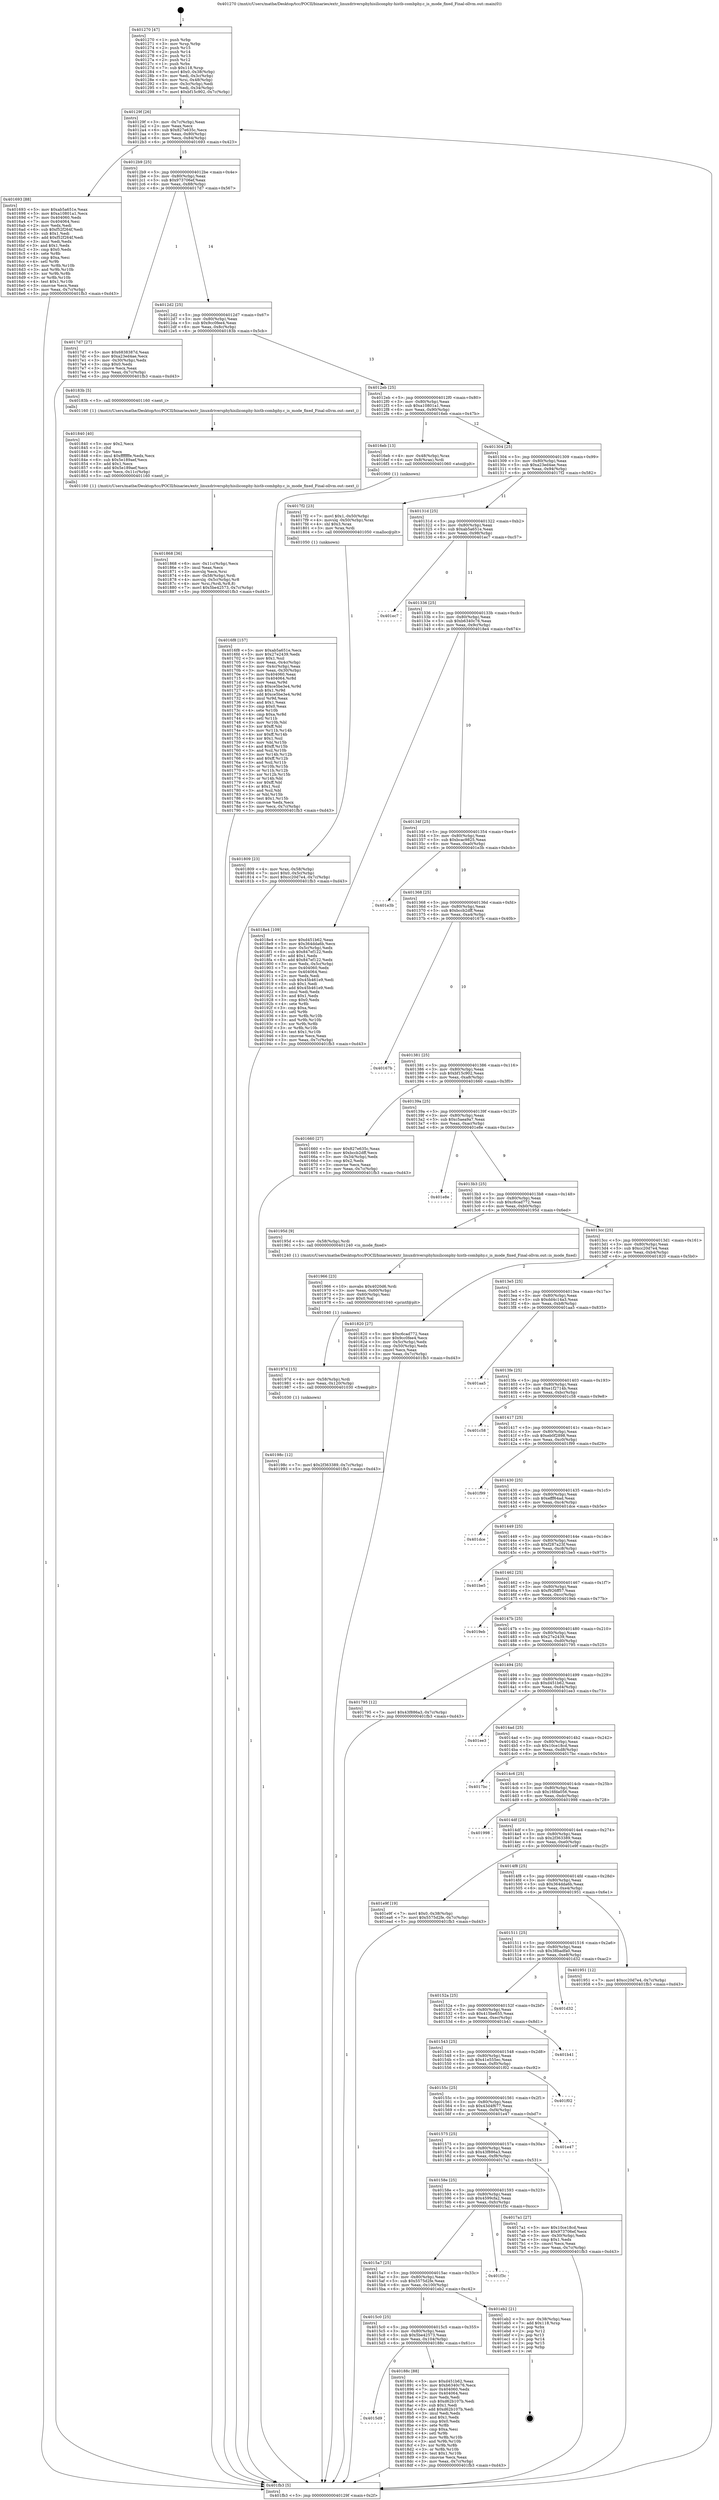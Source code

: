 digraph "0x401270" {
  label = "0x401270 (/mnt/c/Users/mathe/Desktop/tcc/POCII/binaries/extr_linuxdriversphyhisiliconphy-histb-combphy.c_is_mode_fixed_Final-ollvm.out::main(0))"
  labelloc = "t"
  node[shape=record]

  Entry [label="",width=0.3,height=0.3,shape=circle,fillcolor=black,style=filled]
  "0x40129f" [label="{
     0x40129f [26]\l
     | [instrs]\l
     &nbsp;&nbsp;0x40129f \<+3\>: mov -0x7c(%rbp),%eax\l
     &nbsp;&nbsp;0x4012a2 \<+2\>: mov %eax,%ecx\l
     &nbsp;&nbsp;0x4012a4 \<+6\>: sub $0x827e635c,%ecx\l
     &nbsp;&nbsp;0x4012aa \<+3\>: mov %eax,-0x80(%rbp)\l
     &nbsp;&nbsp;0x4012ad \<+6\>: mov %ecx,-0x84(%rbp)\l
     &nbsp;&nbsp;0x4012b3 \<+6\>: je 0000000000401693 \<main+0x423\>\l
  }"]
  "0x401693" [label="{
     0x401693 [88]\l
     | [instrs]\l
     &nbsp;&nbsp;0x401693 \<+5\>: mov $0xab5a651e,%eax\l
     &nbsp;&nbsp;0x401698 \<+5\>: mov $0xa10801a1,%ecx\l
     &nbsp;&nbsp;0x40169d \<+7\>: mov 0x404060,%edx\l
     &nbsp;&nbsp;0x4016a4 \<+7\>: mov 0x404064,%esi\l
     &nbsp;&nbsp;0x4016ab \<+2\>: mov %edx,%edi\l
     &nbsp;&nbsp;0x4016ad \<+6\>: sub $0xf52f264f,%edi\l
     &nbsp;&nbsp;0x4016b3 \<+3\>: sub $0x1,%edi\l
     &nbsp;&nbsp;0x4016b6 \<+6\>: add $0xf52f264f,%edi\l
     &nbsp;&nbsp;0x4016bc \<+3\>: imul %edi,%edx\l
     &nbsp;&nbsp;0x4016bf \<+3\>: and $0x1,%edx\l
     &nbsp;&nbsp;0x4016c2 \<+3\>: cmp $0x0,%edx\l
     &nbsp;&nbsp;0x4016c5 \<+4\>: sete %r8b\l
     &nbsp;&nbsp;0x4016c9 \<+3\>: cmp $0xa,%esi\l
     &nbsp;&nbsp;0x4016cc \<+4\>: setl %r9b\l
     &nbsp;&nbsp;0x4016d0 \<+3\>: mov %r8b,%r10b\l
     &nbsp;&nbsp;0x4016d3 \<+3\>: and %r9b,%r10b\l
     &nbsp;&nbsp;0x4016d6 \<+3\>: xor %r9b,%r8b\l
     &nbsp;&nbsp;0x4016d9 \<+3\>: or %r8b,%r10b\l
     &nbsp;&nbsp;0x4016dc \<+4\>: test $0x1,%r10b\l
     &nbsp;&nbsp;0x4016e0 \<+3\>: cmovne %ecx,%eax\l
     &nbsp;&nbsp;0x4016e3 \<+3\>: mov %eax,-0x7c(%rbp)\l
     &nbsp;&nbsp;0x4016e6 \<+5\>: jmp 0000000000401fb3 \<main+0xd43\>\l
  }"]
  "0x4012b9" [label="{
     0x4012b9 [25]\l
     | [instrs]\l
     &nbsp;&nbsp;0x4012b9 \<+5\>: jmp 00000000004012be \<main+0x4e\>\l
     &nbsp;&nbsp;0x4012be \<+3\>: mov -0x80(%rbp),%eax\l
     &nbsp;&nbsp;0x4012c1 \<+5\>: sub $0x973706ef,%eax\l
     &nbsp;&nbsp;0x4012c6 \<+6\>: mov %eax,-0x88(%rbp)\l
     &nbsp;&nbsp;0x4012cc \<+6\>: je 00000000004017d7 \<main+0x567\>\l
  }"]
  Exit [label="",width=0.3,height=0.3,shape=circle,fillcolor=black,style=filled,peripheries=2]
  "0x4017d7" [label="{
     0x4017d7 [27]\l
     | [instrs]\l
     &nbsp;&nbsp;0x4017d7 \<+5\>: mov $0x6838387d,%eax\l
     &nbsp;&nbsp;0x4017dc \<+5\>: mov $0xa23ed4ae,%ecx\l
     &nbsp;&nbsp;0x4017e1 \<+3\>: mov -0x30(%rbp),%edx\l
     &nbsp;&nbsp;0x4017e4 \<+3\>: cmp $0x0,%edx\l
     &nbsp;&nbsp;0x4017e7 \<+3\>: cmove %ecx,%eax\l
     &nbsp;&nbsp;0x4017ea \<+3\>: mov %eax,-0x7c(%rbp)\l
     &nbsp;&nbsp;0x4017ed \<+5\>: jmp 0000000000401fb3 \<main+0xd43\>\l
  }"]
  "0x4012d2" [label="{
     0x4012d2 [25]\l
     | [instrs]\l
     &nbsp;&nbsp;0x4012d2 \<+5\>: jmp 00000000004012d7 \<main+0x67\>\l
     &nbsp;&nbsp;0x4012d7 \<+3\>: mov -0x80(%rbp),%eax\l
     &nbsp;&nbsp;0x4012da \<+5\>: sub $0x9cc0fee4,%eax\l
     &nbsp;&nbsp;0x4012df \<+6\>: mov %eax,-0x8c(%rbp)\l
     &nbsp;&nbsp;0x4012e5 \<+6\>: je 000000000040183b \<main+0x5cb\>\l
  }"]
  "0x40198c" [label="{
     0x40198c [12]\l
     | [instrs]\l
     &nbsp;&nbsp;0x40198c \<+7\>: movl $0x2f363389,-0x7c(%rbp)\l
     &nbsp;&nbsp;0x401993 \<+5\>: jmp 0000000000401fb3 \<main+0xd43\>\l
  }"]
  "0x40183b" [label="{
     0x40183b [5]\l
     | [instrs]\l
     &nbsp;&nbsp;0x40183b \<+5\>: call 0000000000401160 \<next_i\>\l
     | [calls]\l
     &nbsp;&nbsp;0x401160 \{1\} (/mnt/c/Users/mathe/Desktop/tcc/POCII/binaries/extr_linuxdriversphyhisiliconphy-histb-combphy.c_is_mode_fixed_Final-ollvm.out::next_i)\l
  }"]
  "0x4012eb" [label="{
     0x4012eb [25]\l
     | [instrs]\l
     &nbsp;&nbsp;0x4012eb \<+5\>: jmp 00000000004012f0 \<main+0x80\>\l
     &nbsp;&nbsp;0x4012f0 \<+3\>: mov -0x80(%rbp),%eax\l
     &nbsp;&nbsp;0x4012f3 \<+5\>: sub $0xa10801a1,%eax\l
     &nbsp;&nbsp;0x4012f8 \<+6\>: mov %eax,-0x90(%rbp)\l
     &nbsp;&nbsp;0x4012fe \<+6\>: je 00000000004016eb \<main+0x47b\>\l
  }"]
  "0x40197d" [label="{
     0x40197d [15]\l
     | [instrs]\l
     &nbsp;&nbsp;0x40197d \<+4\>: mov -0x58(%rbp),%rdi\l
     &nbsp;&nbsp;0x401981 \<+6\>: mov %eax,-0x120(%rbp)\l
     &nbsp;&nbsp;0x401987 \<+5\>: call 0000000000401030 \<free@plt\>\l
     | [calls]\l
     &nbsp;&nbsp;0x401030 \{1\} (unknown)\l
  }"]
  "0x4016eb" [label="{
     0x4016eb [13]\l
     | [instrs]\l
     &nbsp;&nbsp;0x4016eb \<+4\>: mov -0x48(%rbp),%rax\l
     &nbsp;&nbsp;0x4016ef \<+4\>: mov 0x8(%rax),%rdi\l
     &nbsp;&nbsp;0x4016f3 \<+5\>: call 0000000000401060 \<atoi@plt\>\l
     | [calls]\l
     &nbsp;&nbsp;0x401060 \{1\} (unknown)\l
  }"]
  "0x401304" [label="{
     0x401304 [25]\l
     | [instrs]\l
     &nbsp;&nbsp;0x401304 \<+5\>: jmp 0000000000401309 \<main+0x99\>\l
     &nbsp;&nbsp;0x401309 \<+3\>: mov -0x80(%rbp),%eax\l
     &nbsp;&nbsp;0x40130c \<+5\>: sub $0xa23ed4ae,%eax\l
     &nbsp;&nbsp;0x401311 \<+6\>: mov %eax,-0x94(%rbp)\l
     &nbsp;&nbsp;0x401317 \<+6\>: je 00000000004017f2 \<main+0x582\>\l
  }"]
  "0x401966" [label="{
     0x401966 [23]\l
     | [instrs]\l
     &nbsp;&nbsp;0x401966 \<+10\>: movabs $0x4020d6,%rdi\l
     &nbsp;&nbsp;0x401970 \<+3\>: mov %eax,-0x60(%rbp)\l
     &nbsp;&nbsp;0x401973 \<+3\>: mov -0x60(%rbp),%esi\l
     &nbsp;&nbsp;0x401976 \<+2\>: mov $0x0,%al\l
     &nbsp;&nbsp;0x401978 \<+5\>: call 0000000000401040 \<printf@plt\>\l
     | [calls]\l
     &nbsp;&nbsp;0x401040 \{1\} (unknown)\l
  }"]
  "0x4017f2" [label="{
     0x4017f2 [23]\l
     | [instrs]\l
     &nbsp;&nbsp;0x4017f2 \<+7\>: movl $0x1,-0x50(%rbp)\l
     &nbsp;&nbsp;0x4017f9 \<+4\>: movslq -0x50(%rbp),%rax\l
     &nbsp;&nbsp;0x4017fd \<+4\>: shl $0x3,%rax\l
     &nbsp;&nbsp;0x401801 \<+3\>: mov %rax,%rdi\l
     &nbsp;&nbsp;0x401804 \<+5\>: call 0000000000401050 \<malloc@plt\>\l
     | [calls]\l
     &nbsp;&nbsp;0x401050 \{1\} (unknown)\l
  }"]
  "0x40131d" [label="{
     0x40131d [25]\l
     | [instrs]\l
     &nbsp;&nbsp;0x40131d \<+5\>: jmp 0000000000401322 \<main+0xb2\>\l
     &nbsp;&nbsp;0x401322 \<+3\>: mov -0x80(%rbp),%eax\l
     &nbsp;&nbsp;0x401325 \<+5\>: sub $0xab5a651e,%eax\l
     &nbsp;&nbsp;0x40132a \<+6\>: mov %eax,-0x98(%rbp)\l
     &nbsp;&nbsp;0x401330 \<+6\>: je 0000000000401ec7 \<main+0xc57\>\l
  }"]
  "0x4015d9" [label="{
     0x4015d9\l
  }", style=dashed]
  "0x401ec7" [label="{
     0x401ec7\l
  }", style=dashed]
  "0x401336" [label="{
     0x401336 [25]\l
     | [instrs]\l
     &nbsp;&nbsp;0x401336 \<+5\>: jmp 000000000040133b \<main+0xcb\>\l
     &nbsp;&nbsp;0x40133b \<+3\>: mov -0x80(%rbp),%eax\l
     &nbsp;&nbsp;0x40133e \<+5\>: sub $0xb6340c76,%eax\l
     &nbsp;&nbsp;0x401343 \<+6\>: mov %eax,-0x9c(%rbp)\l
     &nbsp;&nbsp;0x401349 \<+6\>: je 00000000004018e4 \<main+0x674\>\l
  }"]
  "0x40188c" [label="{
     0x40188c [88]\l
     | [instrs]\l
     &nbsp;&nbsp;0x40188c \<+5\>: mov $0xd451b62,%eax\l
     &nbsp;&nbsp;0x401891 \<+5\>: mov $0xb6340c76,%ecx\l
     &nbsp;&nbsp;0x401896 \<+7\>: mov 0x404060,%edx\l
     &nbsp;&nbsp;0x40189d \<+7\>: mov 0x404064,%esi\l
     &nbsp;&nbsp;0x4018a4 \<+2\>: mov %edx,%edi\l
     &nbsp;&nbsp;0x4018a6 \<+6\>: sub $0xd62b107b,%edi\l
     &nbsp;&nbsp;0x4018ac \<+3\>: sub $0x1,%edi\l
     &nbsp;&nbsp;0x4018af \<+6\>: add $0xd62b107b,%edi\l
     &nbsp;&nbsp;0x4018b5 \<+3\>: imul %edi,%edx\l
     &nbsp;&nbsp;0x4018b8 \<+3\>: and $0x1,%edx\l
     &nbsp;&nbsp;0x4018bb \<+3\>: cmp $0x0,%edx\l
     &nbsp;&nbsp;0x4018be \<+4\>: sete %r8b\l
     &nbsp;&nbsp;0x4018c2 \<+3\>: cmp $0xa,%esi\l
     &nbsp;&nbsp;0x4018c5 \<+4\>: setl %r9b\l
     &nbsp;&nbsp;0x4018c9 \<+3\>: mov %r8b,%r10b\l
     &nbsp;&nbsp;0x4018cc \<+3\>: and %r9b,%r10b\l
     &nbsp;&nbsp;0x4018cf \<+3\>: xor %r9b,%r8b\l
     &nbsp;&nbsp;0x4018d2 \<+3\>: or %r8b,%r10b\l
     &nbsp;&nbsp;0x4018d5 \<+4\>: test $0x1,%r10b\l
     &nbsp;&nbsp;0x4018d9 \<+3\>: cmovne %ecx,%eax\l
     &nbsp;&nbsp;0x4018dc \<+3\>: mov %eax,-0x7c(%rbp)\l
     &nbsp;&nbsp;0x4018df \<+5\>: jmp 0000000000401fb3 \<main+0xd43\>\l
  }"]
  "0x4018e4" [label="{
     0x4018e4 [109]\l
     | [instrs]\l
     &nbsp;&nbsp;0x4018e4 \<+5\>: mov $0xd451b62,%eax\l
     &nbsp;&nbsp;0x4018e9 \<+5\>: mov $0x364dda6b,%ecx\l
     &nbsp;&nbsp;0x4018ee \<+3\>: mov -0x5c(%rbp),%edx\l
     &nbsp;&nbsp;0x4018f1 \<+6\>: sub $0x847ef122,%edx\l
     &nbsp;&nbsp;0x4018f7 \<+3\>: add $0x1,%edx\l
     &nbsp;&nbsp;0x4018fa \<+6\>: add $0x847ef122,%edx\l
     &nbsp;&nbsp;0x401900 \<+3\>: mov %edx,-0x5c(%rbp)\l
     &nbsp;&nbsp;0x401903 \<+7\>: mov 0x404060,%edx\l
     &nbsp;&nbsp;0x40190a \<+7\>: mov 0x404064,%esi\l
     &nbsp;&nbsp;0x401911 \<+2\>: mov %edx,%edi\l
     &nbsp;&nbsp;0x401913 \<+6\>: sub $0x45b461e9,%edi\l
     &nbsp;&nbsp;0x401919 \<+3\>: sub $0x1,%edi\l
     &nbsp;&nbsp;0x40191c \<+6\>: add $0x45b461e9,%edi\l
     &nbsp;&nbsp;0x401922 \<+3\>: imul %edi,%edx\l
     &nbsp;&nbsp;0x401925 \<+3\>: and $0x1,%edx\l
     &nbsp;&nbsp;0x401928 \<+3\>: cmp $0x0,%edx\l
     &nbsp;&nbsp;0x40192b \<+4\>: sete %r8b\l
     &nbsp;&nbsp;0x40192f \<+3\>: cmp $0xa,%esi\l
     &nbsp;&nbsp;0x401932 \<+4\>: setl %r9b\l
     &nbsp;&nbsp;0x401936 \<+3\>: mov %r8b,%r10b\l
     &nbsp;&nbsp;0x401939 \<+3\>: and %r9b,%r10b\l
     &nbsp;&nbsp;0x40193c \<+3\>: xor %r9b,%r8b\l
     &nbsp;&nbsp;0x40193f \<+3\>: or %r8b,%r10b\l
     &nbsp;&nbsp;0x401942 \<+4\>: test $0x1,%r10b\l
     &nbsp;&nbsp;0x401946 \<+3\>: cmovne %ecx,%eax\l
     &nbsp;&nbsp;0x401949 \<+3\>: mov %eax,-0x7c(%rbp)\l
     &nbsp;&nbsp;0x40194c \<+5\>: jmp 0000000000401fb3 \<main+0xd43\>\l
  }"]
  "0x40134f" [label="{
     0x40134f [25]\l
     | [instrs]\l
     &nbsp;&nbsp;0x40134f \<+5\>: jmp 0000000000401354 \<main+0xe4\>\l
     &nbsp;&nbsp;0x401354 \<+3\>: mov -0x80(%rbp),%eax\l
     &nbsp;&nbsp;0x401357 \<+5\>: sub $0xbcac9825,%eax\l
     &nbsp;&nbsp;0x40135c \<+6\>: mov %eax,-0xa0(%rbp)\l
     &nbsp;&nbsp;0x401362 \<+6\>: je 0000000000401e3b \<main+0xbcb\>\l
  }"]
  "0x4015c0" [label="{
     0x4015c0 [25]\l
     | [instrs]\l
     &nbsp;&nbsp;0x4015c0 \<+5\>: jmp 00000000004015c5 \<main+0x355\>\l
     &nbsp;&nbsp;0x4015c5 \<+3\>: mov -0x80(%rbp),%eax\l
     &nbsp;&nbsp;0x4015c8 \<+5\>: sub $0x5be42573,%eax\l
     &nbsp;&nbsp;0x4015cd \<+6\>: mov %eax,-0x104(%rbp)\l
     &nbsp;&nbsp;0x4015d3 \<+6\>: je 000000000040188c \<main+0x61c\>\l
  }"]
  "0x401e3b" [label="{
     0x401e3b\l
  }", style=dashed]
  "0x401368" [label="{
     0x401368 [25]\l
     | [instrs]\l
     &nbsp;&nbsp;0x401368 \<+5\>: jmp 000000000040136d \<main+0xfd\>\l
     &nbsp;&nbsp;0x40136d \<+3\>: mov -0x80(%rbp),%eax\l
     &nbsp;&nbsp;0x401370 \<+5\>: sub $0xbccb2dff,%eax\l
     &nbsp;&nbsp;0x401375 \<+6\>: mov %eax,-0xa4(%rbp)\l
     &nbsp;&nbsp;0x40137b \<+6\>: je 000000000040167b \<main+0x40b\>\l
  }"]
  "0x401eb2" [label="{
     0x401eb2 [21]\l
     | [instrs]\l
     &nbsp;&nbsp;0x401eb2 \<+3\>: mov -0x38(%rbp),%eax\l
     &nbsp;&nbsp;0x401eb5 \<+7\>: add $0x118,%rsp\l
     &nbsp;&nbsp;0x401ebc \<+1\>: pop %rbx\l
     &nbsp;&nbsp;0x401ebd \<+2\>: pop %r12\l
     &nbsp;&nbsp;0x401ebf \<+2\>: pop %r13\l
     &nbsp;&nbsp;0x401ec1 \<+2\>: pop %r14\l
     &nbsp;&nbsp;0x401ec3 \<+2\>: pop %r15\l
     &nbsp;&nbsp;0x401ec5 \<+1\>: pop %rbp\l
     &nbsp;&nbsp;0x401ec6 \<+1\>: ret\l
  }"]
  "0x40167b" [label="{
     0x40167b\l
  }", style=dashed]
  "0x401381" [label="{
     0x401381 [25]\l
     | [instrs]\l
     &nbsp;&nbsp;0x401381 \<+5\>: jmp 0000000000401386 \<main+0x116\>\l
     &nbsp;&nbsp;0x401386 \<+3\>: mov -0x80(%rbp),%eax\l
     &nbsp;&nbsp;0x401389 \<+5\>: sub $0xbf15c902,%eax\l
     &nbsp;&nbsp;0x40138e \<+6\>: mov %eax,-0xa8(%rbp)\l
     &nbsp;&nbsp;0x401394 \<+6\>: je 0000000000401660 \<main+0x3f0\>\l
  }"]
  "0x4015a7" [label="{
     0x4015a7 [25]\l
     | [instrs]\l
     &nbsp;&nbsp;0x4015a7 \<+5\>: jmp 00000000004015ac \<main+0x33c\>\l
     &nbsp;&nbsp;0x4015ac \<+3\>: mov -0x80(%rbp),%eax\l
     &nbsp;&nbsp;0x4015af \<+5\>: sub $0x5575d2fe,%eax\l
     &nbsp;&nbsp;0x4015b4 \<+6\>: mov %eax,-0x100(%rbp)\l
     &nbsp;&nbsp;0x4015ba \<+6\>: je 0000000000401eb2 \<main+0xc42\>\l
  }"]
  "0x401660" [label="{
     0x401660 [27]\l
     | [instrs]\l
     &nbsp;&nbsp;0x401660 \<+5\>: mov $0x827e635c,%eax\l
     &nbsp;&nbsp;0x401665 \<+5\>: mov $0xbccb2dff,%ecx\l
     &nbsp;&nbsp;0x40166a \<+3\>: mov -0x34(%rbp),%edx\l
     &nbsp;&nbsp;0x40166d \<+3\>: cmp $0x2,%edx\l
     &nbsp;&nbsp;0x401670 \<+3\>: cmovne %ecx,%eax\l
     &nbsp;&nbsp;0x401673 \<+3\>: mov %eax,-0x7c(%rbp)\l
     &nbsp;&nbsp;0x401676 \<+5\>: jmp 0000000000401fb3 \<main+0xd43\>\l
  }"]
  "0x40139a" [label="{
     0x40139a [25]\l
     | [instrs]\l
     &nbsp;&nbsp;0x40139a \<+5\>: jmp 000000000040139f \<main+0x12f\>\l
     &nbsp;&nbsp;0x40139f \<+3\>: mov -0x80(%rbp),%eax\l
     &nbsp;&nbsp;0x4013a2 \<+5\>: sub $0xc5aea9a7,%eax\l
     &nbsp;&nbsp;0x4013a7 \<+6\>: mov %eax,-0xac(%rbp)\l
     &nbsp;&nbsp;0x4013ad \<+6\>: je 0000000000401e8e \<main+0xc1e\>\l
  }"]
  "0x401fb3" [label="{
     0x401fb3 [5]\l
     | [instrs]\l
     &nbsp;&nbsp;0x401fb3 \<+5\>: jmp 000000000040129f \<main+0x2f\>\l
  }"]
  "0x401270" [label="{
     0x401270 [47]\l
     | [instrs]\l
     &nbsp;&nbsp;0x401270 \<+1\>: push %rbp\l
     &nbsp;&nbsp;0x401271 \<+3\>: mov %rsp,%rbp\l
     &nbsp;&nbsp;0x401274 \<+2\>: push %r15\l
     &nbsp;&nbsp;0x401276 \<+2\>: push %r14\l
     &nbsp;&nbsp;0x401278 \<+2\>: push %r13\l
     &nbsp;&nbsp;0x40127a \<+2\>: push %r12\l
     &nbsp;&nbsp;0x40127c \<+1\>: push %rbx\l
     &nbsp;&nbsp;0x40127d \<+7\>: sub $0x118,%rsp\l
     &nbsp;&nbsp;0x401284 \<+7\>: movl $0x0,-0x38(%rbp)\l
     &nbsp;&nbsp;0x40128b \<+3\>: mov %edi,-0x3c(%rbp)\l
     &nbsp;&nbsp;0x40128e \<+4\>: mov %rsi,-0x48(%rbp)\l
     &nbsp;&nbsp;0x401292 \<+3\>: mov -0x3c(%rbp),%edi\l
     &nbsp;&nbsp;0x401295 \<+3\>: mov %edi,-0x34(%rbp)\l
     &nbsp;&nbsp;0x401298 \<+7\>: movl $0xbf15c902,-0x7c(%rbp)\l
  }"]
  "0x4016f8" [label="{
     0x4016f8 [157]\l
     | [instrs]\l
     &nbsp;&nbsp;0x4016f8 \<+5\>: mov $0xab5a651e,%ecx\l
     &nbsp;&nbsp;0x4016fd \<+5\>: mov $0x27e2439,%edx\l
     &nbsp;&nbsp;0x401702 \<+3\>: mov $0x1,%sil\l
     &nbsp;&nbsp;0x401705 \<+3\>: mov %eax,-0x4c(%rbp)\l
     &nbsp;&nbsp;0x401708 \<+3\>: mov -0x4c(%rbp),%eax\l
     &nbsp;&nbsp;0x40170b \<+3\>: mov %eax,-0x30(%rbp)\l
     &nbsp;&nbsp;0x40170e \<+7\>: mov 0x404060,%eax\l
     &nbsp;&nbsp;0x401715 \<+8\>: mov 0x404064,%r8d\l
     &nbsp;&nbsp;0x40171d \<+3\>: mov %eax,%r9d\l
     &nbsp;&nbsp;0x401720 \<+7\>: sub $0xce5be3e4,%r9d\l
     &nbsp;&nbsp;0x401727 \<+4\>: sub $0x1,%r9d\l
     &nbsp;&nbsp;0x40172b \<+7\>: add $0xce5be3e4,%r9d\l
     &nbsp;&nbsp;0x401732 \<+4\>: imul %r9d,%eax\l
     &nbsp;&nbsp;0x401736 \<+3\>: and $0x1,%eax\l
     &nbsp;&nbsp;0x401739 \<+3\>: cmp $0x0,%eax\l
     &nbsp;&nbsp;0x40173c \<+4\>: sete %r10b\l
     &nbsp;&nbsp;0x401740 \<+4\>: cmp $0xa,%r8d\l
     &nbsp;&nbsp;0x401744 \<+4\>: setl %r11b\l
     &nbsp;&nbsp;0x401748 \<+3\>: mov %r10b,%bl\l
     &nbsp;&nbsp;0x40174b \<+3\>: xor $0xff,%bl\l
     &nbsp;&nbsp;0x40174e \<+3\>: mov %r11b,%r14b\l
     &nbsp;&nbsp;0x401751 \<+4\>: xor $0xff,%r14b\l
     &nbsp;&nbsp;0x401755 \<+4\>: xor $0x1,%sil\l
     &nbsp;&nbsp;0x401759 \<+3\>: mov %bl,%r15b\l
     &nbsp;&nbsp;0x40175c \<+4\>: and $0xff,%r15b\l
     &nbsp;&nbsp;0x401760 \<+3\>: and %sil,%r10b\l
     &nbsp;&nbsp;0x401763 \<+3\>: mov %r14b,%r12b\l
     &nbsp;&nbsp;0x401766 \<+4\>: and $0xff,%r12b\l
     &nbsp;&nbsp;0x40176a \<+3\>: and %sil,%r11b\l
     &nbsp;&nbsp;0x40176d \<+3\>: or %r10b,%r15b\l
     &nbsp;&nbsp;0x401770 \<+3\>: or %r11b,%r12b\l
     &nbsp;&nbsp;0x401773 \<+3\>: xor %r12b,%r15b\l
     &nbsp;&nbsp;0x401776 \<+3\>: or %r14b,%bl\l
     &nbsp;&nbsp;0x401779 \<+3\>: xor $0xff,%bl\l
     &nbsp;&nbsp;0x40177c \<+4\>: or $0x1,%sil\l
     &nbsp;&nbsp;0x401780 \<+3\>: and %sil,%bl\l
     &nbsp;&nbsp;0x401783 \<+3\>: or %bl,%r15b\l
     &nbsp;&nbsp;0x401786 \<+4\>: test $0x1,%r15b\l
     &nbsp;&nbsp;0x40178a \<+3\>: cmovne %edx,%ecx\l
     &nbsp;&nbsp;0x40178d \<+3\>: mov %ecx,-0x7c(%rbp)\l
     &nbsp;&nbsp;0x401790 \<+5\>: jmp 0000000000401fb3 \<main+0xd43\>\l
  }"]
  "0x401f3c" [label="{
     0x401f3c\l
  }", style=dashed]
  "0x401e8e" [label="{
     0x401e8e\l
  }", style=dashed]
  "0x4013b3" [label="{
     0x4013b3 [25]\l
     | [instrs]\l
     &nbsp;&nbsp;0x4013b3 \<+5\>: jmp 00000000004013b8 \<main+0x148\>\l
     &nbsp;&nbsp;0x4013b8 \<+3\>: mov -0x80(%rbp),%eax\l
     &nbsp;&nbsp;0x4013bb \<+5\>: sub $0xc6cad772,%eax\l
     &nbsp;&nbsp;0x4013c0 \<+6\>: mov %eax,-0xb0(%rbp)\l
     &nbsp;&nbsp;0x4013c6 \<+6\>: je 000000000040195d \<main+0x6ed\>\l
  }"]
  "0x401868" [label="{
     0x401868 [36]\l
     | [instrs]\l
     &nbsp;&nbsp;0x401868 \<+6\>: mov -0x11c(%rbp),%ecx\l
     &nbsp;&nbsp;0x40186e \<+3\>: imul %eax,%ecx\l
     &nbsp;&nbsp;0x401871 \<+3\>: movslq %ecx,%rsi\l
     &nbsp;&nbsp;0x401874 \<+4\>: mov -0x58(%rbp),%rdi\l
     &nbsp;&nbsp;0x401878 \<+4\>: movslq -0x5c(%rbp),%r8\l
     &nbsp;&nbsp;0x40187c \<+4\>: mov %rsi,(%rdi,%r8,8)\l
     &nbsp;&nbsp;0x401880 \<+7\>: movl $0x5be42573,-0x7c(%rbp)\l
     &nbsp;&nbsp;0x401887 \<+5\>: jmp 0000000000401fb3 \<main+0xd43\>\l
  }"]
  "0x40195d" [label="{
     0x40195d [9]\l
     | [instrs]\l
     &nbsp;&nbsp;0x40195d \<+4\>: mov -0x58(%rbp),%rdi\l
     &nbsp;&nbsp;0x401961 \<+5\>: call 0000000000401240 \<is_mode_fixed\>\l
     | [calls]\l
     &nbsp;&nbsp;0x401240 \{1\} (/mnt/c/Users/mathe/Desktop/tcc/POCII/binaries/extr_linuxdriversphyhisiliconphy-histb-combphy.c_is_mode_fixed_Final-ollvm.out::is_mode_fixed)\l
  }"]
  "0x4013cc" [label="{
     0x4013cc [25]\l
     | [instrs]\l
     &nbsp;&nbsp;0x4013cc \<+5\>: jmp 00000000004013d1 \<main+0x161\>\l
     &nbsp;&nbsp;0x4013d1 \<+3\>: mov -0x80(%rbp),%eax\l
     &nbsp;&nbsp;0x4013d4 \<+5\>: sub $0xcc20d7e4,%eax\l
     &nbsp;&nbsp;0x4013d9 \<+6\>: mov %eax,-0xb4(%rbp)\l
     &nbsp;&nbsp;0x4013df \<+6\>: je 0000000000401820 \<main+0x5b0\>\l
  }"]
  "0x401840" [label="{
     0x401840 [40]\l
     | [instrs]\l
     &nbsp;&nbsp;0x401840 \<+5\>: mov $0x2,%ecx\l
     &nbsp;&nbsp;0x401845 \<+1\>: cltd\l
     &nbsp;&nbsp;0x401846 \<+2\>: idiv %ecx\l
     &nbsp;&nbsp;0x401848 \<+6\>: imul $0xfffffffe,%edx,%ecx\l
     &nbsp;&nbsp;0x40184e \<+6\>: sub $0x5e189aef,%ecx\l
     &nbsp;&nbsp;0x401854 \<+3\>: add $0x1,%ecx\l
     &nbsp;&nbsp;0x401857 \<+6\>: add $0x5e189aef,%ecx\l
     &nbsp;&nbsp;0x40185d \<+6\>: mov %ecx,-0x11c(%rbp)\l
     &nbsp;&nbsp;0x401863 \<+5\>: call 0000000000401160 \<next_i\>\l
     | [calls]\l
     &nbsp;&nbsp;0x401160 \{1\} (/mnt/c/Users/mathe/Desktop/tcc/POCII/binaries/extr_linuxdriversphyhisiliconphy-histb-combphy.c_is_mode_fixed_Final-ollvm.out::next_i)\l
  }"]
  "0x401820" [label="{
     0x401820 [27]\l
     | [instrs]\l
     &nbsp;&nbsp;0x401820 \<+5\>: mov $0xc6cad772,%eax\l
     &nbsp;&nbsp;0x401825 \<+5\>: mov $0x9cc0fee4,%ecx\l
     &nbsp;&nbsp;0x40182a \<+3\>: mov -0x5c(%rbp),%edx\l
     &nbsp;&nbsp;0x40182d \<+3\>: cmp -0x50(%rbp),%edx\l
     &nbsp;&nbsp;0x401830 \<+3\>: cmovl %ecx,%eax\l
     &nbsp;&nbsp;0x401833 \<+3\>: mov %eax,-0x7c(%rbp)\l
     &nbsp;&nbsp;0x401836 \<+5\>: jmp 0000000000401fb3 \<main+0xd43\>\l
  }"]
  "0x4013e5" [label="{
     0x4013e5 [25]\l
     | [instrs]\l
     &nbsp;&nbsp;0x4013e5 \<+5\>: jmp 00000000004013ea \<main+0x17a\>\l
     &nbsp;&nbsp;0x4013ea \<+3\>: mov -0x80(%rbp),%eax\l
     &nbsp;&nbsp;0x4013ed \<+5\>: sub $0xdd4c14a3,%eax\l
     &nbsp;&nbsp;0x4013f2 \<+6\>: mov %eax,-0xb8(%rbp)\l
     &nbsp;&nbsp;0x4013f8 \<+6\>: je 0000000000401aa5 \<main+0x835\>\l
  }"]
  "0x401809" [label="{
     0x401809 [23]\l
     | [instrs]\l
     &nbsp;&nbsp;0x401809 \<+4\>: mov %rax,-0x58(%rbp)\l
     &nbsp;&nbsp;0x40180d \<+7\>: movl $0x0,-0x5c(%rbp)\l
     &nbsp;&nbsp;0x401814 \<+7\>: movl $0xcc20d7e4,-0x7c(%rbp)\l
     &nbsp;&nbsp;0x40181b \<+5\>: jmp 0000000000401fb3 \<main+0xd43\>\l
  }"]
  "0x401aa5" [label="{
     0x401aa5\l
  }", style=dashed]
  "0x4013fe" [label="{
     0x4013fe [25]\l
     | [instrs]\l
     &nbsp;&nbsp;0x4013fe \<+5\>: jmp 0000000000401403 \<main+0x193\>\l
     &nbsp;&nbsp;0x401403 \<+3\>: mov -0x80(%rbp),%eax\l
     &nbsp;&nbsp;0x401406 \<+5\>: sub $0xe1f2714b,%eax\l
     &nbsp;&nbsp;0x40140b \<+6\>: mov %eax,-0xbc(%rbp)\l
     &nbsp;&nbsp;0x401411 \<+6\>: je 0000000000401c58 \<main+0x9e8\>\l
  }"]
  "0x40158e" [label="{
     0x40158e [25]\l
     | [instrs]\l
     &nbsp;&nbsp;0x40158e \<+5\>: jmp 0000000000401593 \<main+0x323\>\l
     &nbsp;&nbsp;0x401593 \<+3\>: mov -0x80(%rbp),%eax\l
     &nbsp;&nbsp;0x401596 \<+5\>: sub $0x4599cfa2,%eax\l
     &nbsp;&nbsp;0x40159b \<+6\>: mov %eax,-0xfc(%rbp)\l
     &nbsp;&nbsp;0x4015a1 \<+6\>: je 0000000000401f3c \<main+0xccc\>\l
  }"]
  "0x401c58" [label="{
     0x401c58\l
  }", style=dashed]
  "0x401417" [label="{
     0x401417 [25]\l
     | [instrs]\l
     &nbsp;&nbsp;0x401417 \<+5\>: jmp 000000000040141c \<main+0x1ac\>\l
     &nbsp;&nbsp;0x40141c \<+3\>: mov -0x80(%rbp),%eax\l
     &nbsp;&nbsp;0x40141f \<+5\>: sub $0xeb0f2898,%eax\l
     &nbsp;&nbsp;0x401424 \<+6\>: mov %eax,-0xc0(%rbp)\l
     &nbsp;&nbsp;0x40142a \<+6\>: je 0000000000401f99 \<main+0xd29\>\l
  }"]
  "0x4017a1" [label="{
     0x4017a1 [27]\l
     | [instrs]\l
     &nbsp;&nbsp;0x4017a1 \<+5\>: mov $0x10ce18cd,%eax\l
     &nbsp;&nbsp;0x4017a6 \<+5\>: mov $0x973706ef,%ecx\l
     &nbsp;&nbsp;0x4017ab \<+3\>: mov -0x30(%rbp),%edx\l
     &nbsp;&nbsp;0x4017ae \<+3\>: cmp $0x1,%edx\l
     &nbsp;&nbsp;0x4017b1 \<+3\>: cmovl %ecx,%eax\l
     &nbsp;&nbsp;0x4017b4 \<+3\>: mov %eax,-0x7c(%rbp)\l
     &nbsp;&nbsp;0x4017b7 \<+5\>: jmp 0000000000401fb3 \<main+0xd43\>\l
  }"]
  "0x401f99" [label="{
     0x401f99\l
  }", style=dashed]
  "0x401430" [label="{
     0x401430 [25]\l
     | [instrs]\l
     &nbsp;&nbsp;0x401430 \<+5\>: jmp 0000000000401435 \<main+0x1c5\>\l
     &nbsp;&nbsp;0x401435 \<+3\>: mov -0x80(%rbp),%eax\l
     &nbsp;&nbsp;0x401438 \<+5\>: sub $0xefff64ad,%eax\l
     &nbsp;&nbsp;0x40143d \<+6\>: mov %eax,-0xc4(%rbp)\l
     &nbsp;&nbsp;0x401443 \<+6\>: je 0000000000401dce \<main+0xb5e\>\l
  }"]
  "0x401575" [label="{
     0x401575 [25]\l
     | [instrs]\l
     &nbsp;&nbsp;0x401575 \<+5\>: jmp 000000000040157a \<main+0x30a\>\l
     &nbsp;&nbsp;0x40157a \<+3\>: mov -0x80(%rbp),%eax\l
     &nbsp;&nbsp;0x40157d \<+5\>: sub $0x43f886a3,%eax\l
     &nbsp;&nbsp;0x401582 \<+6\>: mov %eax,-0xf8(%rbp)\l
     &nbsp;&nbsp;0x401588 \<+6\>: je 00000000004017a1 \<main+0x531\>\l
  }"]
  "0x401dce" [label="{
     0x401dce\l
  }", style=dashed]
  "0x401449" [label="{
     0x401449 [25]\l
     | [instrs]\l
     &nbsp;&nbsp;0x401449 \<+5\>: jmp 000000000040144e \<main+0x1de\>\l
     &nbsp;&nbsp;0x40144e \<+3\>: mov -0x80(%rbp),%eax\l
     &nbsp;&nbsp;0x401451 \<+5\>: sub $0xf287a23f,%eax\l
     &nbsp;&nbsp;0x401456 \<+6\>: mov %eax,-0xc8(%rbp)\l
     &nbsp;&nbsp;0x40145c \<+6\>: je 0000000000401be5 \<main+0x975\>\l
  }"]
  "0x401e47" [label="{
     0x401e47\l
  }", style=dashed]
  "0x401be5" [label="{
     0x401be5\l
  }", style=dashed]
  "0x401462" [label="{
     0x401462 [25]\l
     | [instrs]\l
     &nbsp;&nbsp;0x401462 \<+5\>: jmp 0000000000401467 \<main+0x1f7\>\l
     &nbsp;&nbsp;0x401467 \<+3\>: mov -0x80(%rbp),%eax\l
     &nbsp;&nbsp;0x40146a \<+5\>: sub $0xf926ff57,%eax\l
     &nbsp;&nbsp;0x40146f \<+6\>: mov %eax,-0xcc(%rbp)\l
     &nbsp;&nbsp;0x401475 \<+6\>: je 00000000004019eb \<main+0x77b\>\l
  }"]
  "0x40155c" [label="{
     0x40155c [25]\l
     | [instrs]\l
     &nbsp;&nbsp;0x40155c \<+5\>: jmp 0000000000401561 \<main+0x2f1\>\l
     &nbsp;&nbsp;0x401561 \<+3\>: mov -0x80(%rbp),%eax\l
     &nbsp;&nbsp;0x401564 \<+5\>: sub $0x43d4f677,%eax\l
     &nbsp;&nbsp;0x401569 \<+6\>: mov %eax,-0xf4(%rbp)\l
     &nbsp;&nbsp;0x40156f \<+6\>: je 0000000000401e47 \<main+0xbd7\>\l
  }"]
  "0x4019eb" [label="{
     0x4019eb\l
  }", style=dashed]
  "0x40147b" [label="{
     0x40147b [25]\l
     | [instrs]\l
     &nbsp;&nbsp;0x40147b \<+5\>: jmp 0000000000401480 \<main+0x210\>\l
     &nbsp;&nbsp;0x401480 \<+3\>: mov -0x80(%rbp),%eax\l
     &nbsp;&nbsp;0x401483 \<+5\>: sub $0x27e2439,%eax\l
     &nbsp;&nbsp;0x401488 \<+6\>: mov %eax,-0xd0(%rbp)\l
     &nbsp;&nbsp;0x40148e \<+6\>: je 0000000000401795 \<main+0x525\>\l
  }"]
  "0x401f02" [label="{
     0x401f02\l
  }", style=dashed]
  "0x401795" [label="{
     0x401795 [12]\l
     | [instrs]\l
     &nbsp;&nbsp;0x401795 \<+7\>: movl $0x43f886a3,-0x7c(%rbp)\l
     &nbsp;&nbsp;0x40179c \<+5\>: jmp 0000000000401fb3 \<main+0xd43\>\l
  }"]
  "0x401494" [label="{
     0x401494 [25]\l
     | [instrs]\l
     &nbsp;&nbsp;0x401494 \<+5\>: jmp 0000000000401499 \<main+0x229\>\l
     &nbsp;&nbsp;0x401499 \<+3\>: mov -0x80(%rbp),%eax\l
     &nbsp;&nbsp;0x40149c \<+5\>: sub $0xd451b62,%eax\l
     &nbsp;&nbsp;0x4014a1 \<+6\>: mov %eax,-0xd4(%rbp)\l
     &nbsp;&nbsp;0x4014a7 \<+6\>: je 0000000000401ee3 \<main+0xc73\>\l
  }"]
  "0x401543" [label="{
     0x401543 [25]\l
     | [instrs]\l
     &nbsp;&nbsp;0x401543 \<+5\>: jmp 0000000000401548 \<main+0x2d8\>\l
     &nbsp;&nbsp;0x401548 \<+3\>: mov -0x80(%rbp),%eax\l
     &nbsp;&nbsp;0x40154b \<+5\>: sub $0x41e555ec,%eax\l
     &nbsp;&nbsp;0x401550 \<+6\>: mov %eax,-0xf0(%rbp)\l
     &nbsp;&nbsp;0x401556 \<+6\>: je 0000000000401f02 \<main+0xc92\>\l
  }"]
  "0x401ee3" [label="{
     0x401ee3\l
  }", style=dashed]
  "0x4014ad" [label="{
     0x4014ad [25]\l
     | [instrs]\l
     &nbsp;&nbsp;0x4014ad \<+5\>: jmp 00000000004014b2 \<main+0x242\>\l
     &nbsp;&nbsp;0x4014b2 \<+3\>: mov -0x80(%rbp),%eax\l
     &nbsp;&nbsp;0x4014b5 \<+5\>: sub $0x10ce18cd,%eax\l
     &nbsp;&nbsp;0x4014ba \<+6\>: mov %eax,-0xd8(%rbp)\l
     &nbsp;&nbsp;0x4014c0 \<+6\>: je 00000000004017bc \<main+0x54c\>\l
  }"]
  "0x401b41" [label="{
     0x401b41\l
  }", style=dashed]
  "0x4017bc" [label="{
     0x4017bc\l
  }", style=dashed]
  "0x4014c6" [label="{
     0x4014c6 [25]\l
     | [instrs]\l
     &nbsp;&nbsp;0x4014c6 \<+5\>: jmp 00000000004014cb \<main+0x25b\>\l
     &nbsp;&nbsp;0x4014cb \<+3\>: mov -0x80(%rbp),%eax\l
     &nbsp;&nbsp;0x4014ce \<+5\>: sub $0x16fda056,%eax\l
     &nbsp;&nbsp;0x4014d3 \<+6\>: mov %eax,-0xdc(%rbp)\l
     &nbsp;&nbsp;0x4014d9 \<+6\>: je 0000000000401998 \<main+0x728\>\l
  }"]
  "0x40152a" [label="{
     0x40152a [25]\l
     | [instrs]\l
     &nbsp;&nbsp;0x40152a \<+5\>: jmp 000000000040152f \<main+0x2bf\>\l
     &nbsp;&nbsp;0x40152f \<+3\>: mov -0x80(%rbp),%eax\l
     &nbsp;&nbsp;0x401532 \<+5\>: sub $0x415be655,%eax\l
     &nbsp;&nbsp;0x401537 \<+6\>: mov %eax,-0xec(%rbp)\l
     &nbsp;&nbsp;0x40153d \<+6\>: je 0000000000401b41 \<main+0x8d1\>\l
  }"]
  "0x401998" [label="{
     0x401998\l
  }", style=dashed]
  "0x4014df" [label="{
     0x4014df [25]\l
     | [instrs]\l
     &nbsp;&nbsp;0x4014df \<+5\>: jmp 00000000004014e4 \<main+0x274\>\l
     &nbsp;&nbsp;0x4014e4 \<+3\>: mov -0x80(%rbp),%eax\l
     &nbsp;&nbsp;0x4014e7 \<+5\>: sub $0x2f363389,%eax\l
     &nbsp;&nbsp;0x4014ec \<+6\>: mov %eax,-0xe0(%rbp)\l
     &nbsp;&nbsp;0x4014f2 \<+6\>: je 0000000000401e9f \<main+0xc2f\>\l
  }"]
  "0x401d32" [label="{
     0x401d32\l
  }", style=dashed]
  "0x401e9f" [label="{
     0x401e9f [19]\l
     | [instrs]\l
     &nbsp;&nbsp;0x401e9f \<+7\>: movl $0x0,-0x38(%rbp)\l
     &nbsp;&nbsp;0x401ea6 \<+7\>: movl $0x5575d2fe,-0x7c(%rbp)\l
     &nbsp;&nbsp;0x401ead \<+5\>: jmp 0000000000401fb3 \<main+0xd43\>\l
  }"]
  "0x4014f8" [label="{
     0x4014f8 [25]\l
     | [instrs]\l
     &nbsp;&nbsp;0x4014f8 \<+5\>: jmp 00000000004014fd \<main+0x28d\>\l
     &nbsp;&nbsp;0x4014fd \<+3\>: mov -0x80(%rbp),%eax\l
     &nbsp;&nbsp;0x401500 \<+5\>: sub $0x364dda6b,%eax\l
     &nbsp;&nbsp;0x401505 \<+6\>: mov %eax,-0xe4(%rbp)\l
     &nbsp;&nbsp;0x40150b \<+6\>: je 0000000000401951 \<main+0x6e1\>\l
  }"]
  "0x401511" [label="{
     0x401511 [25]\l
     | [instrs]\l
     &nbsp;&nbsp;0x401511 \<+5\>: jmp 0000000000401516 \<main+0x2a6\>\l
     &nbsp;&nbsp;0x401516 \<+3\>: mov -0x80(%rbp),%eax\l
     &nbsp;&nbsp;0x401519 \<+5\>: sub $0x38badfa0,%eax\l
     &nbsp;&nbsp;0x40151e \<+6\>: mov %eax,-0xe8(%rbp)\l
     &nbsp;&nbsp;0x401524 \<+6\>: je 0000000000401d32 \<main+0xac2\>\l
  }"]
  "0x401951" [label="{
     0x401951 [12]\l
     | [instrs]\l
     &nbsp;&nbsp;0x401951 \<+7\>: movl $0xcc20d7e4,-0x7c(%rbp)\l
     &nbsp;&nbsp;0x401958 \<+5\>: jmp 0000000000401fb3 \<main+0xd43\>\l
  }"]
  Entry -> "0x401270" [label=" 1"]
  "0x40129f" -> "0x401693" [label=" 1"]
  "0x40129f" -> "0x4012b9" [label=" 15"]
  "0x401eb2" -> Exit [label=" 1"]
  "0x4012b9" -> "0x4017d7" [label=" 1"]
  "0x4012b9" -> "0x4012d2" [label=" 14"]
  "0x401e9f" -> "0x401fb3" [label=" 1"]
  "0x4012d2" -> "0x40183b" [label=" 1"]
  "0x4012d2" -> "0x4012eb" [label=" 13"]
  "0x40198c" -> "0x401fb3" [label=" 1"]
  "0x4012eb" -> "0x4016eb" [label=" 1"]
  "0x4012eb" -> "0x401304" [label=" 12"]
  "0x40197d" -> "0x40198c" [label=" 1"]
  "0x401304" -> "0x4017f2" [label=" 1"]
  "0x401304" -> "0x40131d" [label=" 11"]
  "0x401966" -> "0x40197d" [label=" 1"]
  "0x40131d" -> "0x401ec7" [label=" 0"]
  "0x40131d" -> "0x401336" [label=" 11"]
  "0x40195d" -> "0x401966" [label=" 1"]
  "0x401336" -> "0x4018e4" [label=" 1"]
  "0x401336" -> "0x40134f" [label=" 10"]
  "0x401951" -> "0x401fb3" [label=" 1"]
  "0x40134f" -> "0x401e3b" [label=" 0"]
  "0x40134f" -> "0x401368" [label=" 10"]
  "0x40188c" -> "0x401fb3" [label=" 1"]
  "0x401368" -> "0x40167b" [label=" 0"]
  "0x401368" -> "0x401381" [label=" 10"]
  "0x4015c0" -> "0x4015d9" [label=" 0"]
  "0x401381" -> "0x401660" [label=" 1"]
  "0x401381" -> "0x40139a" [label=" 9"]
  "0x401660" -> "0x401fb3" [label=" 1"]
  "0x401270" -> "0x40129f" [label=" 1"]
  "0x401fb3" -> "0x40129f" [label=" 15"]
  "0x401693" -> "0x401fb3" [label=" 1"]
  "0x4016eb" -> "0x4016f8" [label=" 1"]
  "0x4016f8" -> "0x401fb3" [label=" 1"]
  "0x4018e4" -> "0x401fb3" [label=" 1"]
  "0x40139a" -> "0x401e8e" [label=" 0"]
  "0x40139a" -> "0x4013b3" [label=" 9"]
  "0x4015a7" -> "0x4015c0" [label=" 1"]
  "0x4013b3" -> "0x40195d" [label=" 1"]
  "0x4013b3" -> "0x4013cc" [label=" 8"]
  "0x4015c0" -> "0x40188c" [label=" 1"]
  "0x4013cc" -> "0x401820" [label=" 2"]
  "0x4013cc" -> "0x4013e5" [label=" 6"]
  "0x40158e" -> "0x4015a7" [label=" 2"]
  "0x4013e5" -> "0x401aa5" [label=" 0"]
  "0x4013e5" -> "0x4013fe" [label=" 6"]
  "0x40158e" -> "0x401f3c" [label=" 0"]
  "0x4013fe" -> "0x401c58" [label=" 0"]
  "0x4013fe" -> "0x401417" [label=" 6"]
  "0x4015a7" -> "0x401eb2" [label=" 1"]
  "0x401417" -> "0x401f99" [label=" 0"]
  "0x401417" -> "0x401430" [label=" 6"]
  "0x401868" -> "0x401fb3" [label=" 1"]
  "0x401430" -> "0x401dce" [label=" 0"]
  "0x401430" -> "0x401449" [label=" 6"]
  "0x40183b" -> "0x401840" [label=" 1"]
  "0x401449" -> "0x401be5" [label=" 0"]
  "0x401449" -> "0x401462" [label=" 6"]
  "0x401820" -> "0x401fb3" [label=" 2"]
  "0x401462" -> "0x4019eb" [label=" 0"]
  "0x401462" -> "0x40147b" [label=" 6"]
  "0x4017f2" -> "0x401809" [label=" 1"]
  "0x40147b" -> "0x401795" [label=" 1"]
  "0x40147b" -> "0x401494" [label=" 5"]
  "0x401795" -> "0x401fb3" [label=" 1"]
  "0x4017d7" -> "0x401fb3" [label=" 1"]
  "0x401494" -> "0x401ee3" [label=" 0"]
  "0x401494" -> "0x4014ad" [label=" 5"]
  "0x401575" -> "0x40158e" [label=" 2"]
  "0x4014ad" -> "0x4017bc" [label=" 0"]
  "0x4014ad" -> "0x4014c6" [label=" 5"]
  "0x401575" -> "0x4017a1" [label=" 1"]
  "0x4014c6" -> "0x401998" [label=" 0"]
  "0x4014c6" -> "0x4014df" [label=" 5"]
  "0x40155c" -> "0x401575" [label=" 3"]
  "0x4014df" -> "0x401e9f" [label=" 1"]
  "0x4014df" -> "0x4014f8" [label=" 4"]
  "0x40155c" -> "0x401e47" [label=" 0"]
  "0x4014f8" -> "0x401951" [label=" 1"]
  "0x4014f8" -> "0x401511" [label=" 3"]
  "0x401809" -> "0x401fb3" [label=" 1"]
  "0x401511" -> "0x401d32" [label=" 0"]
  "0x401511" -> "0x40152a" [label=" 3"]
  "0x401840" -> "0x401868" [label=" 1"]
  "0x40152a" -> "0x401b41" [label=" 0"]
  "0x40152a" -> "0x401543" [label=" 3"]
  "0x4017a1" -> "0x401fb3" [label=" 1"]
  "0x401543" -> "0x401f02" [label=" 0"]
  "0x401543" -> "0x40155c" [label=" 3"]
}
